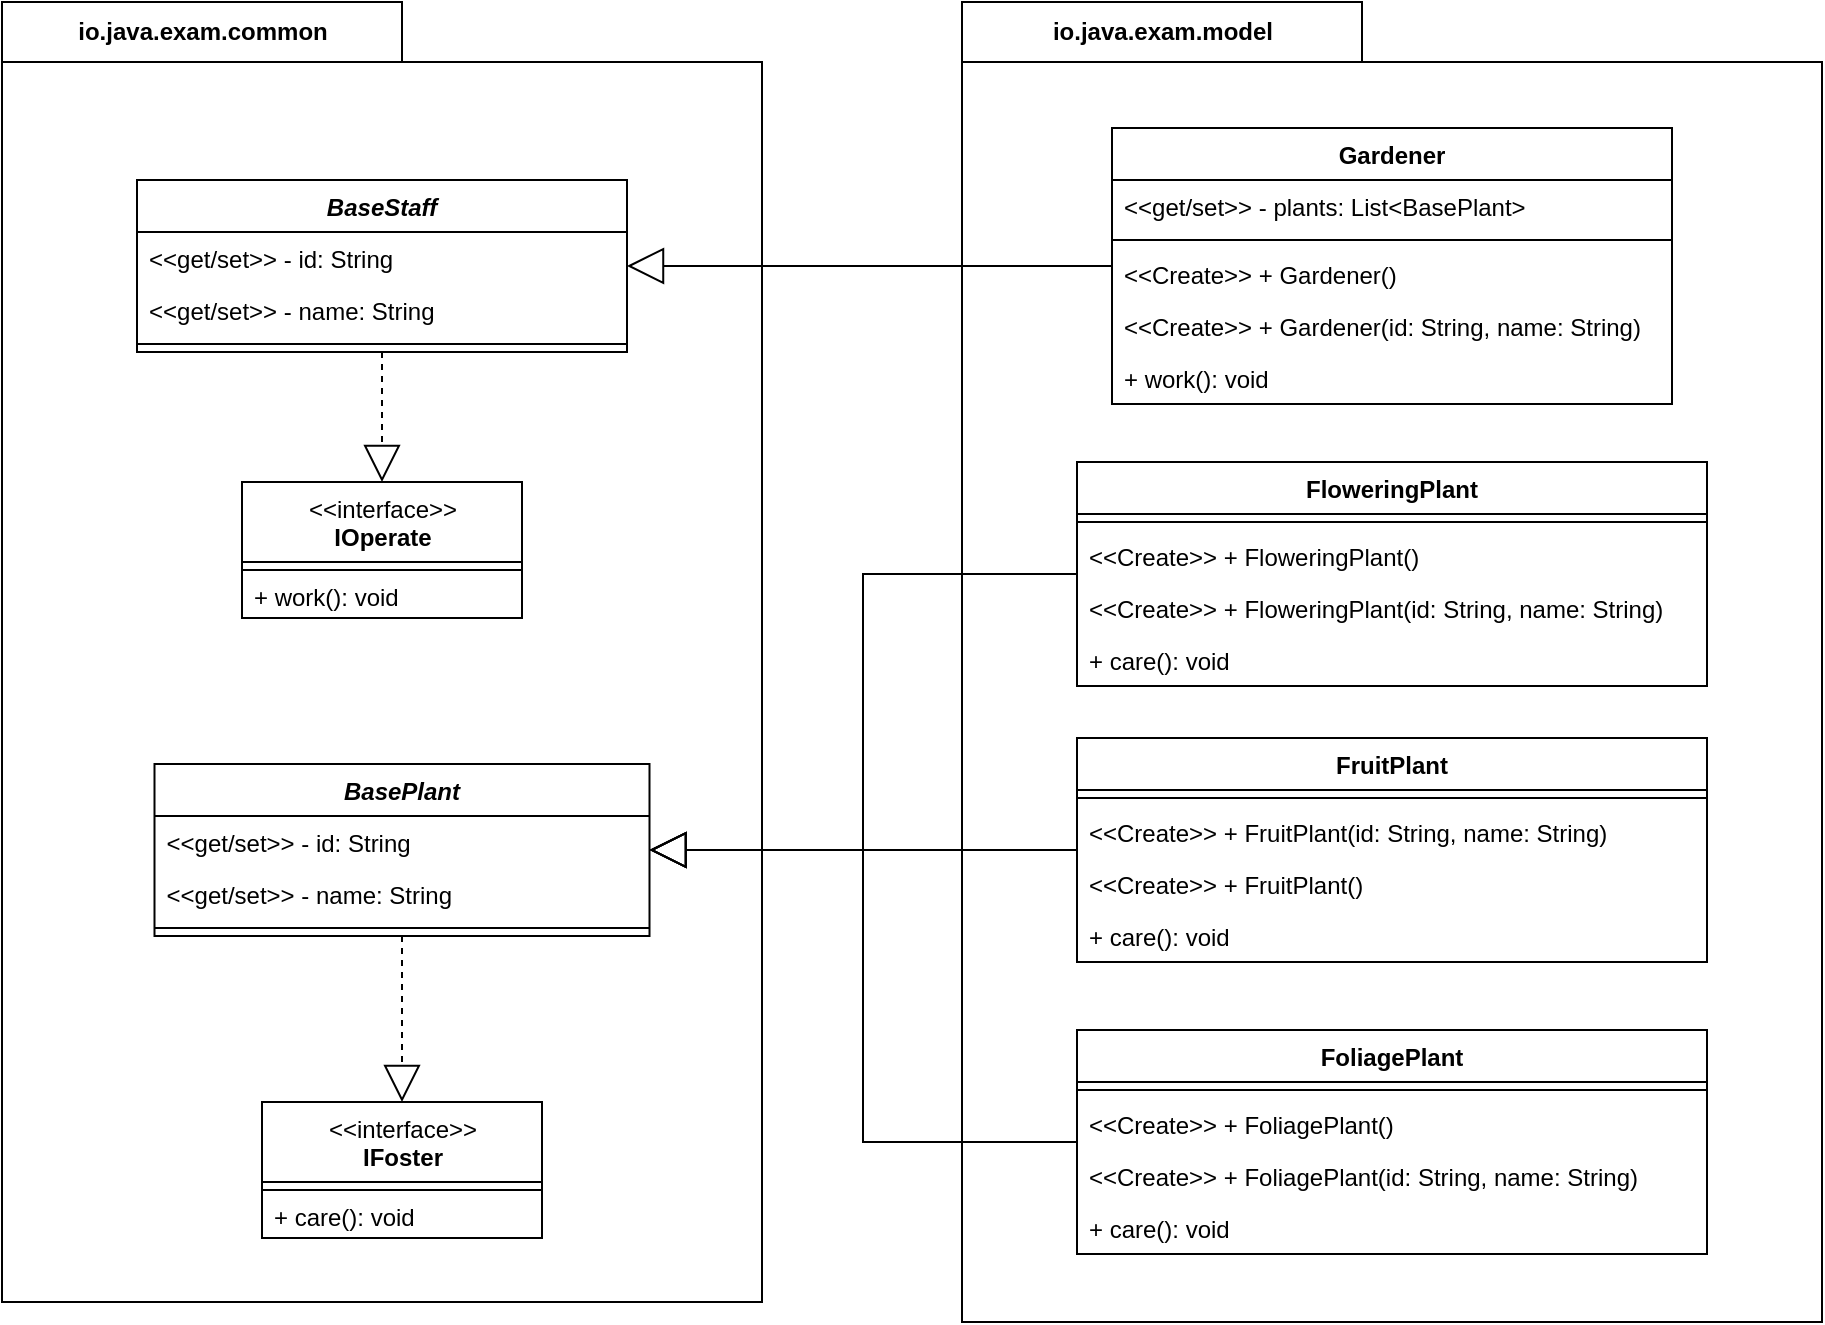 <mxfile version="20.8.23" type="github">
  <diagram id="NnQSPtpyf3QNm0dHi21h" name="第 2 页">
    <mxGraphModel dx="1434" dy="1582" grid="1" gridSize="10" guides="1" tooltips="1" connect="1" arrows="1" fold="1" page="1" pageScale="1" pageWidth="1169" pageHeight="827" math="0" shadow="0">
      <root>
        <mxCell id="0" />
        <mxCell id="1" parent="0" />
        <mxCell id="keWIGBocF02JREnCztjM-63" value="io.java.exam.common" style="shape=folder;fontStyle=1;tabWidth=200;tabHeight=30;tabPosition=left;html=1;boundedLbl=1;labelInHeader=1;container=1;collapsible=0;recursiveResize=0;" parent="1" vertex="1">
          <mxGeometry x="130" y="-743" width="380" height="650" as="geometry" />
        </mxCell>
        <mxCell id="keWIGBocF02JREnCztjM-24" value="BaseStaff" style="swimlane;fontStyle=3;align=center;verticalAlign=top;childLayout=stackLayout;horizontal=1;startSize=26;horizontalStack=0;resizeParent=1;resizeParentMax=0;resizeLast=0;collapsible=1;marginBottom=0;" parent="keWIGBocF02JREnCztjM-63" vertex="1">
          <mxGeometry x="67.5" y="89" width="245" height="86" as="geometry">
            <mxRectangle x="240" y="170" width="90" height="26" as="alternateBounds" />
          </mxGeometry>
        </mxCell>
        <mxCell id="keWIGBocF02JREnCztjM-25" value="&lt;&lt;get/set&gt;&gt; - id: String" style="text;strokeColor=none;fillColor=none;align=left;verticalAlign=top;spacingLeft=4;spacingRight=4;overflow=hidden;rotatable=0;points=[[0,0.5],[1,0.5]];portConstraint=eastwest;" parent="keWIGBocF02JREnCztjM-24" vertex="1">
          <mxGeometry y="26" width="245" height="26" as="geometry" />
        </mxCell>
        <mxCell id="keWIGBocF02JREnCztjM-28" value="&lt;&lt;get/set&gt;&gt; - name: String" style="text;strokeColor=none;fillColor=none;align=left;verticalAlign=top;spacingLeft=4;spacingRight=4;overflow=hidden;rotatable=0;points=[[0,0.5],[1,0.5]];portConstraint=eastwest;" parent="keWIGBocF02JREnCztjM-24" vertex="1">
          <mxGeometry y="52" width="245" height="26" as="geometry" />
        </mxCell>
        <mxCell id="keWIGBocF02JREnCztjM-26" value="" style="line;strokeWidth=1;fillColor=none;align=left;verticalAlign=middle;spacingTop=-1;spacingLeft=3;spacingRight=3;rotatable=0;labelPosition=right;points=[];portConstraint=eastwest;" parent="keWIGBocF02JREnCztjM-24" vertex="1">
          <mxGeometry y="78" width="245" height="8" as="geometry" />
        </mxCell>
        <mxCell id="keWIGBocF02JREnCztjM-79" value="BasePlant" style="swimlane;fontStyle=3;align=center;verticalAlign=top;childLayout=stackLayout;horizontal=1;startSize=26;horizontalStack=0;resizeParent=1;resizeParentMax=0;resizeLast=0;collapsible=1;marginBottom=0;" parent="keWIGBocF02JREnCztjM-63" vertex="1">
          <mxGeometry x="76.25" y="381" width="247.5" height="86" as="geometry">
            <mxRectangle x="240" y="170" width="90" height="26" as="alternateBounds" />
          </mxGeometry>
        </mxCell>
        <mxCell id="keWIGBocF02JREnCztjM-80" value="&lt;&lt;get/set&gt;&gt; - id: String" style="text;strokeColor=none;fillColor=none;align=left;verticalAlign=top;spacingLeft=4;spacingRight=4;overflow=hidden;rotatable=0;points=[[0,0.5],[1,0.5]];portConstraint=eastwest;" parent="keWIGBocF02JREnCztjM-79" vertex="1">
          <mxGeometry y="26" width="247.5" height="26" as="geometry" />
        </mxCell>
        <mxCell id="keWIGBocF02JREnCztjM-84" value="&lt;&lt;get/set&gt;&gt; - name: String" style="text;strokeColor=none;fillColor=none;align=left;verticalAlign=top;spacingLeft=4;spacingRight=4;overflow=hidden;rotatable=0;points=[[0,0.5],[1,0.5]];portConstraint=eastwest;" parent="keWIGBocF02JREnCztjM-79" vertex="1">
          <mxGeometry y="52" width="247.5" height="26" as="geometry" />
        </mxCell>
        <mxCell id="keWIGBocF02JREnCztjM-81" value="" style="line;strokeWidth=1;fillColor=none;align=left;verticalAlign=middle;spacingTop=-1;spacingLeft=3;spacingRight=3;rotatable=0;labelPosition=right;points=[];portConstraint=eastwest;" parent="keWIGBocF02JREnCztjM-79" vertex="1">
          <mxGeometry y="78" width="247.5" height="8" as="geometry" />
        </mxCell>
        <mxCell id="gZg1OB7kJeGNL3k7u4_E-24" value="&amp;lt;&amp;lt;interface&amp;gt;&amp;gt;&lt;br&gt;&lt;b&gt;IOperate&lt;/b&gt;" style="swimlane;fontStyle=0;align=center;verticalAlign=top;childLayout=stackLayout;horizontal=1;startSize=40;horizontalStack=0;resizeParent=1;resizeParentMax=0;resizeLast=0;collapsible=0;marginBottom=0;html=1;" parent="keWIGBocF02JREnCztjM-63" vertex="1">
          <mxGeometry x="120" y="240" width="140" height="68" as="geometry" />
        </mxCell>
        <mxCell id="gZg1OB7kJeGNL3k7u4_E-29" value="" style="line;strokeWidth=1;fillColor=none;align=left;verticalAlign=middle;spacingTop=-1;spacingLeft=3;spacingRight=3;rotatable=0;labelPosition=right;points=[];portConstraint=eastwest;" parent="gZg1OB7kJeGNL3k7u4_E-24" vertex="1">
          <mxGeometry y="40" width="140" height="8" as="geometry" />
        </mxCell>
        <mxCell id="gZg1OB7kJeGNL3k7u4_E-31" value="+ work(): void" style="text;html=1;strokeColor=none;fillColor=none;align=left;verticalAlign=middle;spacingLeft=4;spacingRight=4;overflow=hidden;rotatable=0;points=[[0,0.5],[1,0.5]];portConstraint=eastwest;" parent="gZg1OB7kJeGNL3k7u4_E-24" vertex="1">
          <mxGeometry y="48" width="140" height="20" as="geometry" />
        </mxCell>
        <mxCell id="gZg1OB7kJeGNL3k7u4_E-32" value="&amp;lt;&amp;lt;interface&amp;gt;&amp;gt;&lt;br&gt;&lt;b&gt;IFoster&lt;/b&gt;" style="swimlane;fontStyle=0;align=center;verticalAlign=top;childLayout=stackLayout;horizontal=1;startSize=40;horizontalStack=0;resizeParent=1;resizeParentMax=0;resizeLast=0;collapsible=0;marginBottom=0;html=1;" parent="keWIGBocF02JREnCztjM-63" vertex="1">
          <mxGeometry x="130" y="550" width="140" height="68" as="geometry" />
        </mxCell>
        <mxCell id="gZg1OB7kJeGNL3k7u4_E-33" value="" style="line;strokeWidth=1;fillColor=none;align=left;verticalAlign=middle;spacingTop=-1;spacingLeft=3;spacingRight=3;rotatable=0;labelPosition=right;points=[];portConstraint=eastwest;" parent="gZg1OB7kJeGNL3k7u4_E-32" vertex="1">
          <mxGeometry y="40" width="140" height="8" as="geometry" />
        </mxCell>
        <mxCell id="gZg1OB7kJeGNL3k7u4_E-34" value="+ care(): void" style="text;html=1;strokeColor=none;fillColor=none;align=left;verticalAlign=middle;spacingLeft=4;spacingRight=4;overflow=hidden;rotatable=0;points=[[0,0.5],[1,0.5]];portConstraint=eastwest;" parent="gZg1OB7kJeGNL3k7u4_E-32" vertex="1">
          <mxGeometry y="48" width="140" height="20" as="geometry" />
        </mxCell>
        <mxCell id="gZg1OB7kJeGNL3k7u4_E-38" value="" style="endArrow=block;endSize=16;endFill=0;html=1;strokeWidth=1;dashed=1;jumpSize=6;rounded=0;arcSize=20;" parent="keWIGBocF02JREnCztjM-63" source="keWIGBocF02JREnCztjM-24" target="gZg1OB7kJeGNL3k7u4_E-24" edge="1">
          <mxGeometry width="160" relative="1" as="geometry">
            <mxPoint x="310" y="511" as="sourcePoint" />
            <mxPoint x="310" y="240" as="targetPoint" />
          </mxGeometry>
        </mxCell>
        <mxCell id="gZg1OB7kJeGNL3k7u4_E-39" value="" style="endArrow=block;endSize=16;endFill=0;html=1;strokeWidth=1;dashed=1;jumpSize=6;rounded=0;arcSize=20;" parent="keWIGBocF02JREnCztjM-63" source="keWIGBocF02JREnCztjM-79" target="gZg1OB7kJeGNL3k7u4_E-32" edge="1">
          <mxGeometry width="160" relative="1" as="geometry">
            <mxPoint x="175" y="280" as="sourcePoint" />
            <mxPoint x="175" y="198.0" as="targetPoint" />
          </mxGeometry>
        </mxCell>
        <mxCell id="keWIGBocF02JREnCztjM-78" value="io.java.exam.model" style="shape=folder;fontStyle=1;tabWidth=200;tabHeight=30;tabPosition=left;html=1;boundedLbl=1;labelInHeader=1;container=1;collapsible=0;recursiveResize=0;" parent="1" vertex="1">
          <mxGeometry x="610" y="-743" width="430" height="660" as="geometry" />
        </mxCell>
        <mxCell id="keWIGBocF02JREnCztjM-49" value="Gardener" style="swimlane;fontStyle=1;align=center;verticalAlign=top;childLayout=stackLayout;horizontal=1;startSize=26;horizontalStack=0;resizeParent=1;resizeParentMax=0;resizeLast=0;collapsible=1;marginBottom=0;" parent="keWIGBocF02JREnCztjM-78" vertex="1">
          <mxGeometry x="75" y="63" width="280" height="138" as="geometry">
            <mxRectangle x="240" y="170" width="90" height="26" as="alternateBounds" />
          </mxGeometry>
        </mxCell>
        <mxCell id="keWIGBocF02JREnCztjM-51" value="&lt;&lt;get/set&gt;&gt; - plants: List&lt;BasePlant&gt;" style="text;strokeColor=none;fillColor=none;align=left;verticalAlign=top;spacingLeft=4;spacingRight=4;overflow=hidden;rotatable=0;points=[[0,0.5],[1,0.5]];portConstraint=eastwest;" parent="keWIGBocF02JREnCztjM-49" vertex="1">
          <mxGeometry y="26" width="280" height="26" as="geometry" />
        </mxCell>
        <mxCell id="keWIGBocF02JREnCztjM-52" value="" style="line;strokeWidth=1;fillColor=none;align=left;verticalAlign=middle;spacingTop=-1;spacingLeft=3;spacingRight=3;rotatable=0;labelPosition=right;points=[];portConstraint=eastwest;" parent="keWIGBocF02JREnCztjM-49" vertex="1">
          <mxGeometry y="52" width="280" height="8" as="geometry" />
        </mxCell>
        <mxCell id="gZg1OB7kJeGNL3k7u4_E-6" value="&lt;&lt;Create&gt;&gt; + Gardener()" style="text;strokeColor=none;fillColor=none;align=left;verticalAlign=top;spacingLeft=4;spacingRight=4;overflow=hidden;rotatable=0;points=[[0,0.5],[1,0.5]];portConstraint=eastwest;" parent="keWIGBocF02JREnCztjM-49" vertex="1">
          <mxGeometry y="60" width="280" height="26" as="geometry" />
        </mxCell>
        <mxCell id="gZg1OB7kJeGNL3k7u4_E-5" value="&lt;&lt;Create&gt;&gt; + Gardener(id: String, name: String)" style="text;strokeColor=none;fillColor=none;align=left;verticalAlign=top;spacingLeft=4;spacingRight=4;overflow=hidden;rotatable=0;points=[[0,0.5],[1,0.5]];portConstraint=eastwest;" parent="keWIGBocF02JREnCztjM-49" vertex="1">
          <mxGeometry y="86" width="280" height="26" as="geometry" />
        </mxCell>
        <mxCell id="keWIGBocF02JREnCztjM-53" value="+ work(): void" style="text;strokeColor=none;fillColor=none;align=left;verticalAlign=top;spacingLeft=4;spacingRight=4;overflow=hidden;rotatable=0;points=[[0,0.5],[1,0.5]];portConstraint=eastwest;" parent="keWIGBocF02JREnCztjM-49" vertex="1">
          <mxGeometry y="112" width="280" height="26" as="geometry" />
        </mxCell>
        <mxCell id="keWIGBocF02JREnCztjM-214" value="FloweringPlant" style="swimlane;fontStyle=1;align=center;verticalAlign=top;childLayout=stackLayout;horizontal=1;startSize=26;horizontalStack=0;resizeParent=1;resizeParentMax=0;resizeLast=0;collapsible=1;marginBottom=0;" parent="keWIGBocF02JREnCztjM-78" vertex="1">
          <mxGeometry x="57.5" y="230" width="315" height="112" as="geometry">
            <mxRectangle x="240" y="170" width="90" height="26" as="alternateBounds" />
          </mxGeometry>
        </mxCell>
        <mxCell id="keWIGBocF02JREnCztjM-219" value="" style="line;strokeWidth=1;fillColor=none;align=left;verticalAlign=middle;spacingTop=-1;spacingLeft=3;spacingRight=3;rotatable=0;labelPosition=right;points=[];portConstraint=eastwest;" parent="keWIGBocF02JREnCztjM-214" vertex="1">
          <mxGeometry y="26" width="315" height="8" as="geometry" />
        </mxCell>
        <mxCell id="gZg1OB7kJeGNL3k7u4_E-8" value="&lt;&lt;Create&gt;&gt; + FloweringPlant()" style="text;strokeColor=none;fillColor=none;align=left;verticalAlign=top;spacingLeft=4;spacingRight=4;overflow=hidden;rotatable=0;points=[[0,0.5],[1,0.5]];portConstraint=eastwest;" parent="keWIGBocF02JREnCztjM-214" vertex="1">
          <mxGeometry y="34" width="315" height="26" as="geometry" />
        </mxCell>
        <mxCell id="gZg1OB7kJeGNL3k7u4_E-9" value="&lt;&lt;Create&gt;&gt; + FloweringPlant(id: String, name: String)" style="text;strokeColor=none;fillColor=none;align=left;verticalAlign=top;spacingLeft=4;spacingRight=4;overflow=hidden;rotatable=0;points=[[0,0.5],[1,0.5]];portConstraint=eastwest;" parent="keWIGBocF02JREnCztjM-214" vertex="1">
          <mxGeometry y="60" width="315" height="26" as="geometry" />
        </mxCell>
        <mxCell id="keWIGBocF02JREnCztjM-227" value="+ care(): void" style="text;strokeColor=none;fillColor=none;align=left;verticalAlign=top;spacingLeft=4;spacingRight=4;overflow=hidden;rotatable=0;points=[[0,0.5],[1,0.5]];portConstraint=eastwest;" parent="keWIGBocF02JREnCztjM-214" vertex="1">
          <mxGeometry y="86" width="315" height="26" as="geometry" />
        </mxCell>
        <mxCell id="keWIGBocF02JREnCztjM-228" value="FoliagePlant" style="swimlane;fontStyle=1;align=center;verticalAlign=top;childLayout=stackLayout;horizontal=1;startSize=26;horizontalStack=0;resizeParent=1;resizeParentMax=0;resizeLast=0;collapsible=1;marginBottom=0;" parent="keWIGBocF02JREnCztjM-78" vertex="1">
          <mxGeometry x="57.5" y="514" width="315" height="112" as="geometry">
            <mxRectangle x="240" y="170" width="90" height="26" as="alternateBounds" />
          </mxGeometry>
        </mxCell>
        <mxCell id="keWIGBocF02JREnCztjM-229" value="" style="line;strokeWidth=1;fillColor=none;align=left;verticalAlign=middle;spacingTop=-1;spacingLeft=3;spacingRight=3;rotatable=0;labelPosition=right;points=[];portConstraint=eastwest;" parent="keWIGBocF02JREnCztjM-228" vertex="1">
          <mxGeometry y="26" width="315" height="8" as="geometry" />
        </mxCell>
        <mxCell id="gZg1OB7kJeGNL3k7u4_E-10" value="&lt;&lt;Create&gt;&gt; + FoliagePlant()" style="text;strokeColor=none;fillColor=none;align=left;verticalAlign=top;spacingLeft=4;spacingRight=4;overflow=hidden;rotatable=0;points=[[0,0.5],[1,0.5]];portConstraint=eastwest;" parent="keWIGBocF02JREnCztjM-228" vertex="1">
          <mxGeometry y="34" width="315" height="26" as="geometry" />
        </mxCell>
        <mxCell id="gZg1OB7kJeGNL3k7u4_E-11" value="&lt;&lt;Create&gt;&gt; + FoliagePlant(id: String, name: String)" style="text;strokeColor=none;fillColor=none;align=left;verticalAlign=top;spacingLeft=4;spacingRight=4;overflow=hidden;rotatable=0;points=[[0,0.5],[1,0.5]];portConstraint=eastwest;" parent="keWIGBocF02JREnCztjM-228" vertex="1">
          <mxGeometry y="60" width="315" height="26" as="geometry" />
        </mxCell>
        <mxCell id="keWIGBocF02JREnCztjM-230" value="+ care(): void" style="text;strokeColor=none;fillColor=none;align=left;verticalAlign=top;spacingLeft=4;spacingRight=4;overflow=hidden;rotatable=0;points=[[0,0.5],[1,0.5]];portConstraint=eastwest;" parent="keWIGBocF02JREnCztjM-228" vertex="1">
          <mxGeometry y="86" width="315" height="26" as="geometry" />
        </mxCell>
        <mxCell id="keWIGBocF02JREnCztjM-231" value="FruitPlant" style="swimlane;fontStyle=1;align=center;verticalAlign=top;childLayout=stackLayout;horizontal=1;startSize=26;horizontalStack=0;resizeParent=1;resizeParentMax=0;resizeLast=0;collapsible=1;marginBottom=0;" parent="keWIGBocF02JREnCztjM-78" vertex="1">
          <mxGeometry x="57.5" y="368" width="315" height="112" as="geometry">
            <mxRectangle x="240" y="170" width="90" height="26" as="alternateBounds" />
          </mxGeometry>
        </mxCell>
        <mxCell id="keWIGBocF02JREnCztjM-232" value="" style="line;strokeWidth=1;fillColor=none;align=left;verticalAlign=middle;spacingTop=-1;spacingLeft=3;spacingRight=3;rotatable=0;labelPosition=right;points=[];portConstraint=eastwest;" parent="keWIGBocF02JREnCztjM-231" vertex="1">
          <mxGeometry y="26" width="315" height="8" as="geometry" />
        </mxCell>
        <mxCell id="gZg1OB7kJeGNL3k7u4_E-13" value="&lt;&lt;Create&gt;&gt; + FruitPlant(id: String, name: String)" style="text;strokeColor=none;fillColor=none;align=left;verticalAlign=top;spacingLeft=4;spacingRight=4;overflow=hidden;rotatable=0;points=[[0,0.5],[1,0.5]];portConstraint=eastwest;" parent="keWIGBocF02JREnCztjM-231" vertex="1">
          <mxGeometry y="34" width="315" height="26" as="geometry" />
        </mxCell>
        <mxCell id="gZg1OB7kJeGNL3k7u4_E-12" value="&lt;&lt;Create&gt;&gt; + FruitPlant()" style="text;strokeColor=none;fillColor=none;align=left;verticalAlign=top;spacingLeft=4;spacingRight=4;overflow=hidden;rotatable=0;points=[[0,0.5],[1,0.5]];portConstraint=eastwest;" parent="keWIGBocF02JREnCztjM-231" vertex="1">
          <mxGeometry y="60" width="315" height="26" as="geometry" />
        </mxCell>
        <mxCell id="keWIGBocF02JREnCztjM-233" value="+ care(): void" style="text;strokeColor=none;fillColor=none;align=left;verticalAlign=top;spacingLeft=4;spacingRight=4;overflow=hidden;rotatable=0;points=[[0,0.5],[1,0.5]];portConstraint=eastwest;" parent="keWIGBocF02JREnCztjM-231" vertex="1">
          <mxGeometry y="86" width="315" height="26" as="geometry" />
        </mxCell>
        <mxCell id="dflcO7hPWQ8yH8qj-nFV-1" value="" style="endArrow=block;endSize=16;endFill=0;html=1;rounded=0;edgeStyle=elbowEdgeStyle;" parent="1" source="keWIGBocF02JREnCztjM-231" target="keWIGBocF02JREnCztjM-79" edge="1">
          <mxGeometry width="160" relative="1" as="geometry">
            <mxPoint x="330" y="-340" as="sourcePoint" />
            <mxPoint x="490" y="-340" as="targetPoint" />
          </mxGeometry>
        </mxCell>
        <mxCell id="dflcO7hPWQ8yH8qj-nFV-2" value="" style="endArrow=block;endSize=16;endFill=0;html=1;rounded=0;edgeStyle=elbowEdgeStyle;" parent="1" source="keWIGBocF02JREnCztjM-228" target="keWIGBocF02JREnCztjM-79" edge="1">
          <mxGeometry width="160" relative="1" as="geometry">
            <mxPoint x="558" y="-376" as="sourcePoint" />
            <mxPoint x="334" y="-269" as="targetPoint" />
          </mxGeometry>
        </mxCell>
        <mxCell id="dflcO7hPWQ8yH8qj-nFV-3" value="" style="endArrow=block;endSize=16;endFill=0;html=1;rounded=0;edgeStyle=elbowEdgeStyle;" parent="1" source="keWIGBocF02JREnCztjM-214" target="keWIGBocF02JREnCztjM-79" edge="1">
          <mxGeometry width="160" relative="1" as="geometry">
            <mxPoint x="558" y="-230" as="sourcePoint" />
            <mxPoint x="334" y="-269" as="targetPoint" />
          </mxGeometry>
        </mxCell>
        <mxCell id="dflcO7hPWQ8yH8qj-nFV-4" value="" style="endArrow=block;endSize=16;endFill=0;html=1;rounded=0;edgeStyle=elbowEdgeStyle;" parent="1" source="keWIGBocF02JREnCztjM-49" target="keWIGBocF02JREnCztjM-24" edge="1">
          <mxGeometry width="160" relative="1" as="geometry">
            <mxPoint x="558" y="-514" as="sourcePoint" />
            <mxPoint x="334" y="-269" as="targetPoint" />
          </mxGeometry>
        </mxCell>
      </root>
    </mxGraphModel>
  </diagram>
</mxfile>
